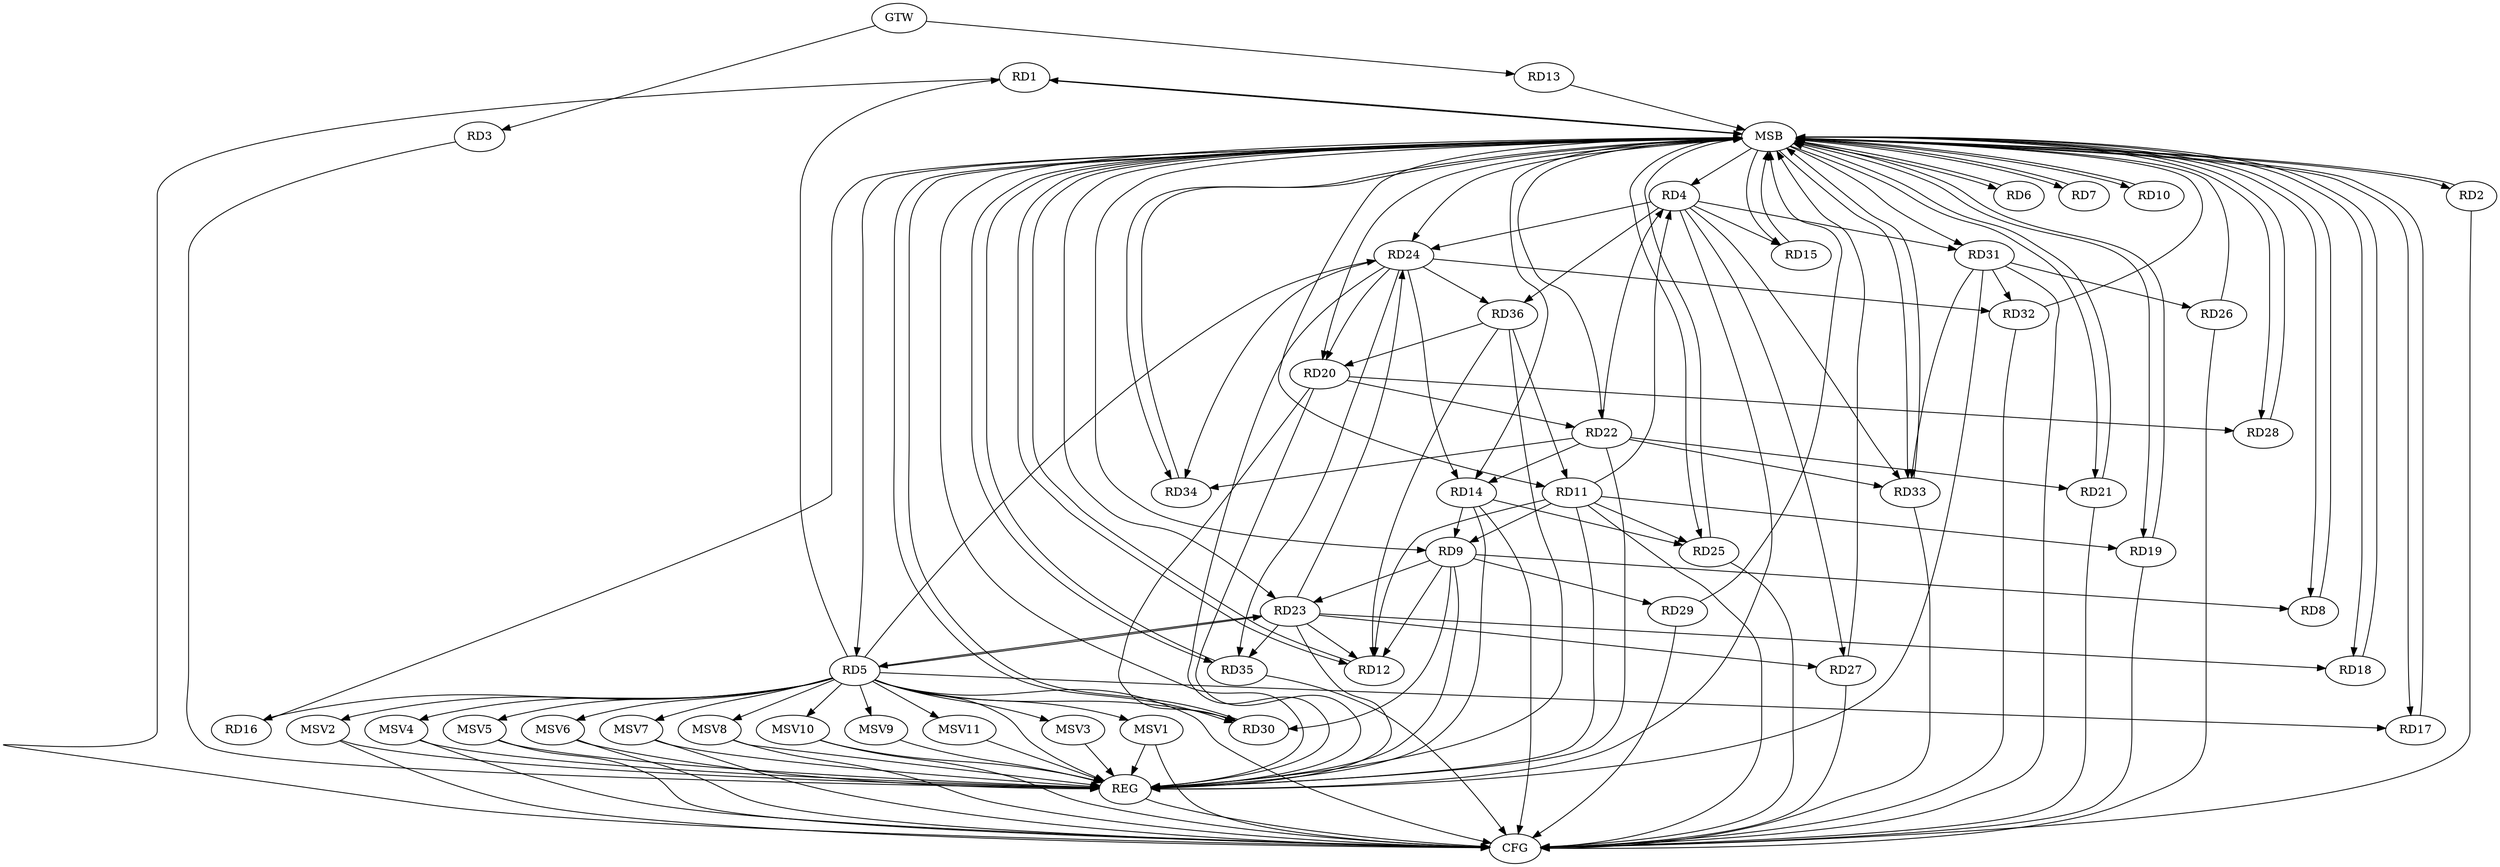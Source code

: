 strict digraph G {
  RD1 [ label="RD1" ];
  RD2 [ label="RD2" ];
  RD3 [ label="RD3" ];
  RD4 [ label="RD4" ];
  RD5 [ label="RD5" ];
  RD6 [ label="RD6" ];
  RD7 [ label="RD7" ];
  RD8 [ label="RD8" ];
  RD9 [ label="RD9" ];
  RD10 [ label="RD10" ];
  RD11 [ label="RD11" ];
  RD12 [ label="RD12" ];
  RD13 [ label="RD13" ];
  RD14 [ label="RD14" ];
  RD15 [ label="RD15" ];
  RD16 [ label="RD16" ];
  RD17 [ label="RD17" ];
  RD18 [ label="RD18" ];
  RD19 [ label="RD19" ];
  RD20 [ label="RD20" ];
  RD21 [ label="RD21" ];
  RD22 [ label="RD22" ];
  RD23 [ label="RD23" ];
  RD24 [ label="RD24" ];
  RD25 [ label="RD25" ];
  RD26 [ label="RD26" ];
  RD27 [ label="RD27" ];
  RD28 [ label="RD28" ];
  RD29 [ label="RD29" ];
  RD30 [ label="RD30" ];
  RD31 [ label="RD31" ];
  RD32 [ label="RD32" ];
  RD33 [ label="RD33" ];
  RD34 [ label="RD34" ];
  RD35 [ label="RD35" ];
  RD36 [ label="RD36" ];
  GTW [ label="GTW" ];
  REG [ label="REG" ];
  MSB [ label="MSB" ];
  CFG [ label="CFG" ];
  MSV1 [ label="MSV1" ];
  MSV2 [ label="MSV2" ];
  MSV3 [ label="MSV3" ];
  MSV4 [ label="MSV4" ];
  MSV5 [ label="MSV5" ];
  MSV6 [ label="MSV6" ];
  MSV7 [ label="MSV7" ];
  MSV8 [ label="MSV8" ];
  MSV9 [ label="MSV9" ];
  MSV10 [ label="MSV10" ];
  MSV11 [ label="MSV11" ];
  RD5 -> RD1;
  RD11 -> RD4;
  RD4 -> RD15;
  RD22 -> RD4;
  RD4 -> RD24;
  RD4 -> RD27;
  RD4 -> RD31;
  RD4 -> RD33;
  RD4 -> RD36;
  RD5 -> RD16;
  RD5 -> RD17;
  RD5 -> RD23;
  RD23 -> RD5;
  RD5 -> RD24;
  RD5 -> RD30;
  RD9 -> RD8;
  RD11 -> RD9;
  RD9 -> RD12;
  RD14 -> RD9;
  RD9 -> RD23;
  RD9 -> RD29;
  RD9 -> RD30;
  RD11 -> RD12;
  RD11 -> RD19;
  RD11 -> RD25;
  RD36 -> RD11;
  RD23 -> RD12;
  RD36 -> RD12;
  RD22 -> RD14;
  RD24 -> RD14;
  RD14 -> RD25;
  RD23 -> RD18;
  RD20 -> RD22;
  RD24 -> RD20;
  RD20 -> RD28;
  RD20 -> RD30;
  RD36 -> RD20;
  RD22 -> RD21;
  RD22 -> RD33;
  RD22 -> RD34;
  RD23 -> RD24;
  RD23 -> RD27;
  RD23 -> RD35;
  RD24 -> RD32;
  RD24 -> RD34;
  RD24 -> RD35;
  RD24 -> RD36;
  RD31 -> RD26;
  RD31 -> RD32;
  RD31 -> RD33;
  GTW -> RD3;
  GTW -> RD13;
  RD3 -> REG;
  RD4 -> REG;
  RD5 -> REG;
  RD9 -> REG;
  RD11 -> REG;
  RD14 -> REG;
  RD20 -> REG;
  RD22 -> REG;
  RD23 -> REG;
  RD24 -> REG;
  RD31 -> REG;
  RD36 -> REG;
  RD1 -> MSB;
  MSB -> RD8;
  MSB -> RD23;
  MSB -> RD34;
  MSB -> REG;
  RD2 -> MSB;
  MSB -> RD4;
  MSB -> RD33;
  RD6 -> MSB;
  MSB -> RD2;
  MSB -> RD17;
  MSB -> RD19;
  MSB -> RD25;
  RD7 -> MSB;
  RD8 -> MSB;
  MSB -> RD18;
  RD10 -> MSB;
  MSB -> RD9;
  RD12 -> MSB;
  MSB -> RD10;
  MSB -> RD28;
  MSB -> RD31;
  RD13 -> MSB;
  MSB -> RD5;
  MSB -> RD7;
  RD15 -> MSB;
  MSB -> RD11;
  MSB -> RD35;
  RD16 -> MSB;
  MSB -> RD21;
  RD17 -> MSB;
  RD18 -> MSB;
  RD19 -> MSB;
  RD21 -> MSB;
  MSB -> RD15;
  RD25 -> MSB;
  RD26 -> MSB;
  MSB -> RD22;
  RD27 -> MSB;
  RD28 -> MSB;
  MSB -> RD20;
  RD29 -> MSB;
  MSB -> RD12;
  MSB -> RD24;
  RD30 -> MSB;
  RD32 -> MSB;
  MSB -> RD1;
  MSB -> RD14;
  RD33 -> MSB;
  RD34 -> MSB;
  MSB -> RD6;
  RD35 -> MSB;
  MSB -> RD30;
  RD2 -> CFG;
  RD31 -> CFG;
  RD11 -> CFG;
  RD19 -> CFG;
  RD1 -> CFG;
  RD14 -> CFG;
  RD27 -> CFG;
  RD5 -> CFG;
  RD33 -> CFG;
  RD21 -> CFG;
  RD29 -> CFG;
  RD25 -> CFG;
  RD35 -> CFG;
  RD32 -> CFG;
  RD26 -> CFG;
  REG -> CFG;
  RD5 -> MSV1;
  RD5 -> MSV2;
  MSV1 -> REG;
  MSV1 -> CFG;
  MSV2 -> REG;
  MSV2 -> CFG;
  RD5 -> MSV3;
  RD5 -> MSV4;
  RD5 -> MSV5;
  MSV3 -> REG;
  MSV4 -> REG;
  MSV4 -> CFG;
  MSV5 -> REG;
  MSV5 -> CFG;
  RD5 -> MSV6;
  MSV6 -> REG;
  MSV6 -> CFG;
  RD5 -> MSV7;
  RD5 -> MSV8;
  MSV7 -> REG;
  MSV7 -> CFG;
  MSV8 -> REG;
  MSV8 -> CFG;
  RD5 -> MSV9;
  MSV9 -> REG;
  RD5 -> MSV10;
  MSV10 -> REG;
  MSV10 -> CFG;
  RD5 -> MSV11;
  MSV11 -> REG;
}
